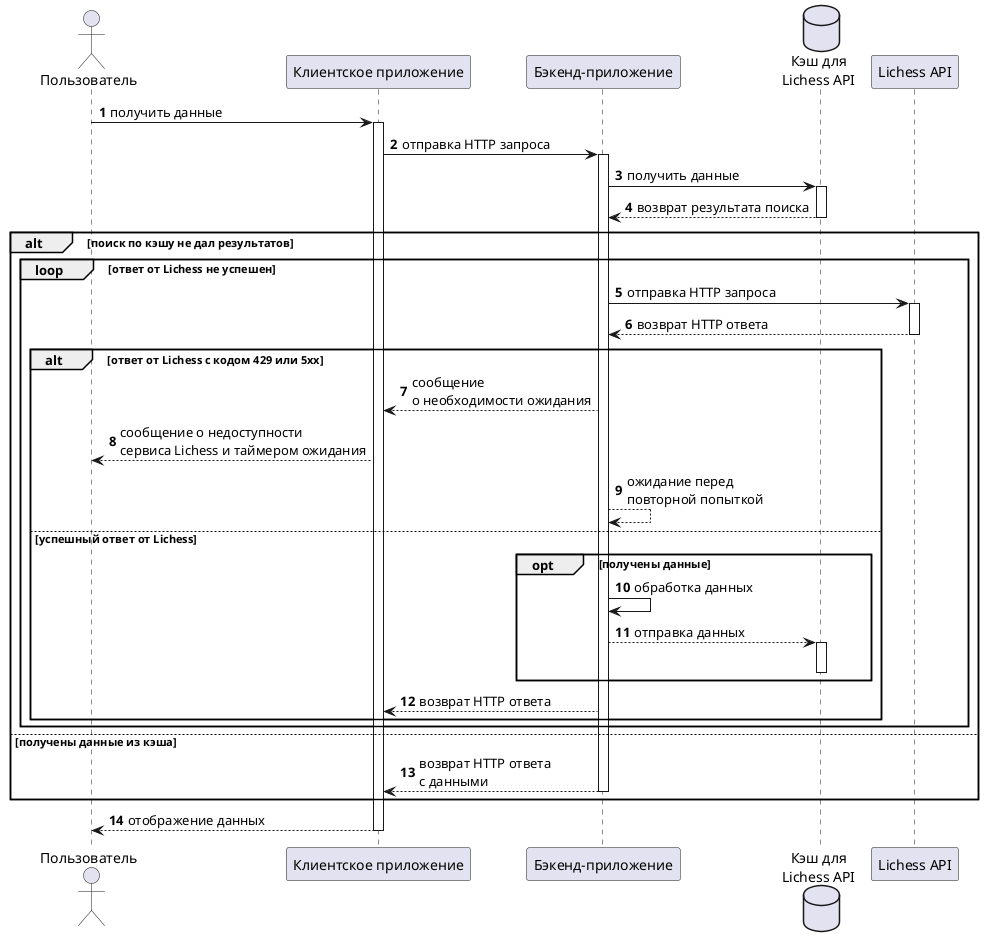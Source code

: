 ﻿@startuml Basic Request-Response Sequence
'https://plantuml.com/sequence-diagram

autonumber

' actors: Пользователь, Клиентское приложение, Бэкенд-приложение, Lichess API
' сценарий: пользователь желает отобразить список шахматистов, клиентское приложение запрашивает список у бэкенда, бэкенд запрашивает список у Lichess API, Lichess API возвращает список, бэкенд обрабатывает данные и возвращает список клиентскому приложению, клиентское приложение отображает список пользователю

actor Пользователь as user
participant "Клиентское приложение" as client
participant "Бэкенд-приложение" as backend
participant "Lichess API" as lichess

user -> client: получить данные
activate client

client -> backend: отправка HTTP запроса
activate backend

backend -> lichess: отправка HTTP запроса
activate lichess
lichess --> backend: возврат HTTP ответа\nс данными
deactivate lichess

alt ответ успешен
    backend -> backend: обработка и\nподготовка данных
    backend --> client: возврат HTTP ответа\nс данными
    
    client --> user: отображение\nданных
else ответ не успешен
    backend --> client: возврат HTTP ответа\nс ошибкой
    deactivate backend
    
    client --> user: отображение\nсообщения\nс ошибкой
    deactivate client
end


@enduml

@startuml Request-Response with Cache, retries and 429 check Sequence

autonumber

actor Пользователь as user
participant "Клиентское приложение" as client
participant "Бэкенд-приложение" as backend
database "Кэш для\nLichess API" as cache
participant "Lichess API" as lichess

user -> client: получить данные
activate client

client -> backend: отправка HTTP запроса
activate backend

backend -> cache: получить данные
activate cache
cache --> backend: возврат результата поиска
deactivate cache

alt поиск по кэшу не дал результатов
    loop ответ от Lichess не успешен
        backend -> lichess: отправка HTTP запроса
        activate lichess
        lichess --> backend: возврат HTTP ответа
        deactivate lichess
    
        alt ответ от Lichess с кодом 429 или 5xx
            backend --> client: сообщение\nо необходимости ожидания
            client --> user: сообщение о недоступности\nсервиса Lichess и таймером ожидания
            backend --> backend: ожидание перед\nповторной попыткой
        else успешный ответ от Lichess
            opt получены данные
                backend -> backend: обработка данных
                backend --> cache: отправка данных
                activate cache
                deactivate cache
            end
            backend --> client: возврат HTTP ответа
        end
    end
else получены данные из кэша
    backend --> client: возврат HTTP ответа\nс данными
    deactivate backend
end

client --> user: отображение данных
deactivate client

@enduml
